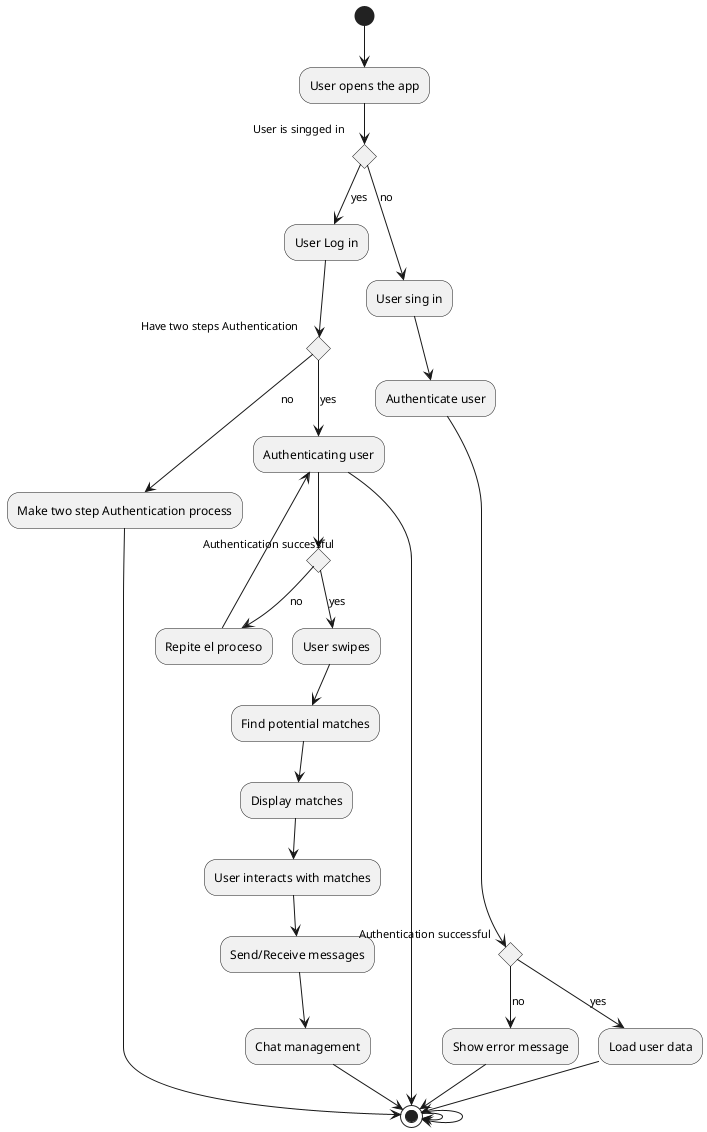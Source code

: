 @startuml user_1

(*) --> "User opens the app"

if "User is singged in" then
  -->[yes] "User Log in"
  --> if "Have two steps Authentication"
    -->[yes] "Authenticating user"
    --> if "Authentication successful" then
        -->[yes] "User swipes"
        --> "Find potential matches"
        --> "Display matches"
        --> "User interacts with matches"
        --> "Send/Receive messages"
        --> "Chat management"
        --> (*)
        --> (*)
        else
            -->[no] "Repite el proceso"
            --> "Authenticating user"
    endif
        -->(*)
        -->(*)
        
    else
        -->[no]"Make two step Authentication process"
        -->(*)
  endif  
    
  
else
  -->[no] "User sing in"
  --> "Authenticate user"
  --> if "Authentication successful" then
    -->[yes] "Load user data"
    --> (*)
  else
    -->[no] "Show error message"
    --> (*)
  endif
endif

@enduml
